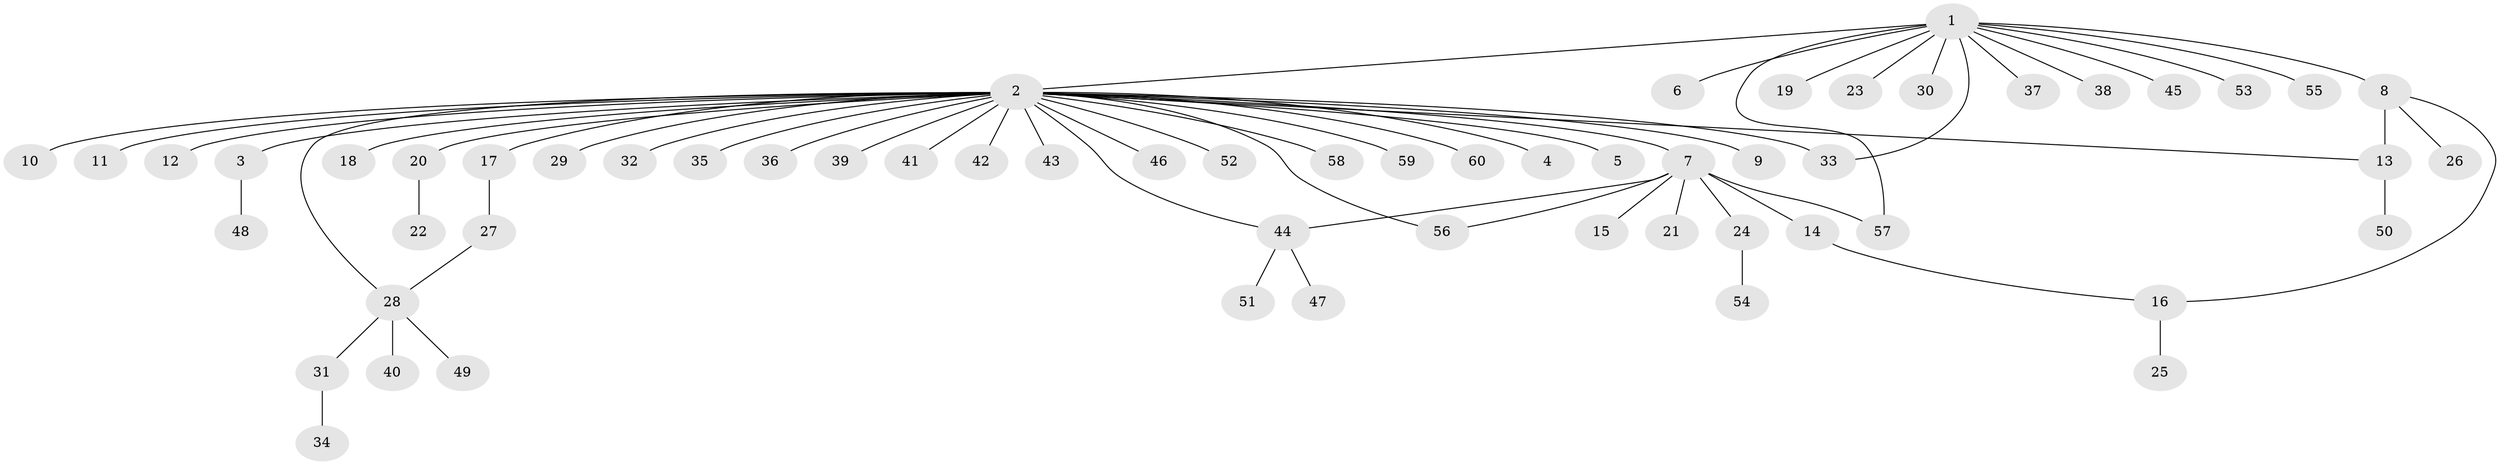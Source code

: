 // original degree distribution, {14: 0.010101010101010102, 33: 0.010101010101010102, 2: 0.24242424242424243, 1: 0.6262626262626263, 10: 0.010101010101010102, 11: 0.010101010101010102, 4: 0.030303030303030304, 3: 0.04040404040404041, 6: 0.020202020202020204}
// Generated by graph-tools (version 1.1) at 2025/50/03/04/25 22:50:40]
// undirected, 60 vertices, 66 edges
graph export_dot {
  node [color=gray90,style=filled];
  1;
  2;
  3;
  4;
  5;
  6;
  7;
  8;
  9;
  10;
  11;
  12;
  13;
  14;
  15;
  16;
  17;
  18;
  19;
  20;
  21;
  22;
  23;
  24;
  25;
  26;
  27;
  28;
  29;
  30;
  31;
  32;
  33;
  34;
  35;
  36;
  37;
  38;
  39;
  40;
  41;
  42;
  43;
  44;
  45;
  46;
  47;
  48;
  49;
  50;
  51;
  52;
  53;
  54;
  55;
  56;
  57;
  58;
  59;
  60;
  1 -- 2 [weight=1.0];
  1 -- 6 [weight=1.0];
  1 -- 8 [weight=1.0];
  1 -- 19 [weight=2.0];
  1 -- 23 [weight=1.0];
  1 -- 30 [weight=1.0];
  1 -- 33 [weight=1.0];
  1 -- 37 [weight=1.0];
  1 -- 38 [weight=1.0];
  1 -- 45 [weight=1.0];
  1 -- 53 [weight=1.0];
  1 -- 55 [weight=1.0];
  1 -- 57 [weight=1.0];
  2 -- 3 [weight=1.0];
  2 -- 4 [weight=1.0];
  2 -- 5 [weight=1.0];
  2 -- 7 [weight=1.0];
  2 -- 9 [weight=1.0];
  2 -- 10 [weight=1.0];
  2 -- 11 [weight=1.0];
  2 -- 12 [weight=1.0];
  2 -- 13 [weight=1.0];
  2 -- 17 [weight=1.0];
  2 -- 18 [weight=1.0];
  2 -- 20 [weight=1.0];
  2 -- 28 [weight=1.0];
  2 -- 29 [weight=1.0];
  2 -- 32 [weight=1.0];
  2 -- 33 [weight=1.0];
  2 -- 35 [weight=1.0];
  2 -- 36 [weight=1.0];
  2 -- 39 [weight=1.0];
  2 -- 41 [weight=1.0];
  2 -- 42 [weight=1.0];
  2 -- 43 [weight=1.0];
  2 -- 44 [weight=1.0];
  2 -- 46 [weight=1.0];
  2 -- 52 [weight=1.0];
  2 -- 56 [weight=1.0];
  2 -- 58 [weight=1.0];
  2 -- 59 [weight=1.0];
  2 -- 60 [weight=1.0];
  3 -- 48 [weight=1.0];
  7 -- 14 [weight=1.0];
  7 -- 15 [weight=1.0];
  7 -- 21 [weight=1.0];
  7 -- 24 [weight=1.0];
  7 -- 44 [weight=1.0];
  7 -- 56 [weight=1.0];
  7 -- 57 [weight=1.0];
  8 -- 13 [weight=7.0];
  8 -- 16 [weight=1.0];
  8 -- 26 [weight=1.0];
  13 -- 50 [weight=1.0];
  14 -- 16 [weight=1.0];
  16 -- 25 [weight=1.0];
  17 -- 27 [weight=1.0];
  20 -- 22 [weight=1.0];
  24 -- 54 [weight=1.0];
  27 -- 28 [weight=1.0];
  28 -- 31 [weight=1.0];
  28 -- 40 [weight=1.0];
  28 -- 49 [weight=1.0];
  31 -- 34 [weight=1.0];
  44 -- 47 [weight=1.0];
  44 -- 51 [weight=1.0];
}
